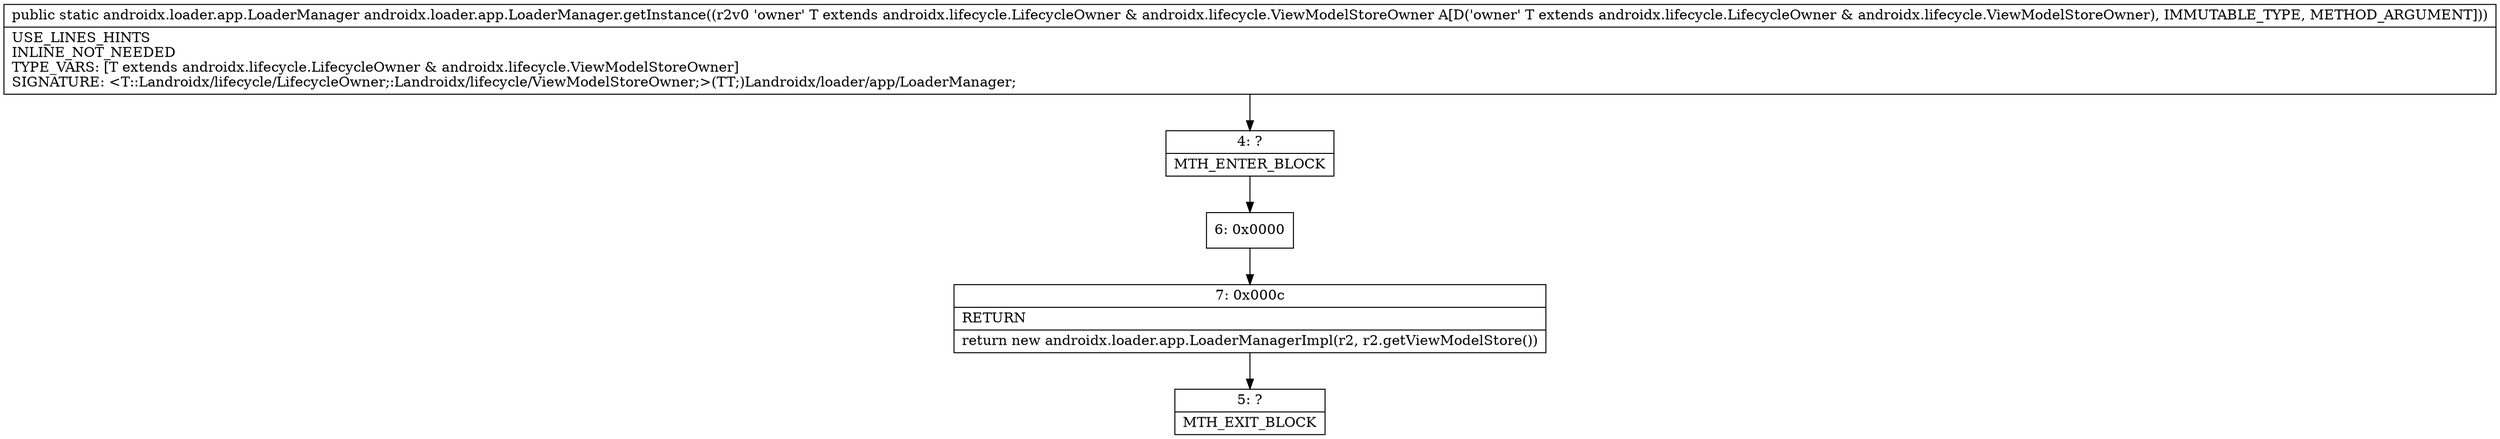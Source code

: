 digraph "CFG forandroidx.loader.app.LoaderManager.getInstance(Landroidx\/lifecycle\/LifecycleOwner;)Landroidx\/loader\/app\/LoaderManager;" {
Node_4 [shape=record,label="{4\:\ ?|MTH_ENTER_BLOCK\l}"];
Node_6 [shape=record,label="{6\:\ 0x0000}"];
Node_7 [shape=record,label="{7\:\ 0x000c|RETURN\l|return new androidx.loader.app.LoaderManagerImpl(r2, r2.getViewModelStore())\l}"];
Node_5 [shape=record,label="{5\:\ ?|MTH_EXIT_BLOCK\l}"];
MethodNode[shape=record,label="{public static androidx.loader.app.LoaderManager androidx.loader.app.LoaderManager.getInstance((r2v0 'owner' T extends androidx.lifecycle.LifecycleOwner & androidx.lifecycle.ViewModelStoreOwner A[D('owner' T extends androidx.lifecycle.LifecycleOwner & androidx.lifecycle.ViewModelStoreOwner), IMMUTABLE_TYPE, METHOD_ARGUMENT]))  | USE_LINES_HINTS\lINLINE_NOT_NEEDED\lTYPE_VARS: [T extends androidx.lifecycle.LifecycleOwner & androidx.lifecycle.ViewModelStoreOwner]\lSIGNATURE: \<T::Landroidx\/lifecycle\/LifecycleOwner;:Landroidx\/lifecycle\/ViewModelStoreOwner;\>(TT;)Landroidx\/loader\/app\/LoaderManager;\l}"];
MethodNode -> Node_4;Node_4 -> Node_6;
Node_6 -> Node_7;
Node_7 -> Node_5;
}

